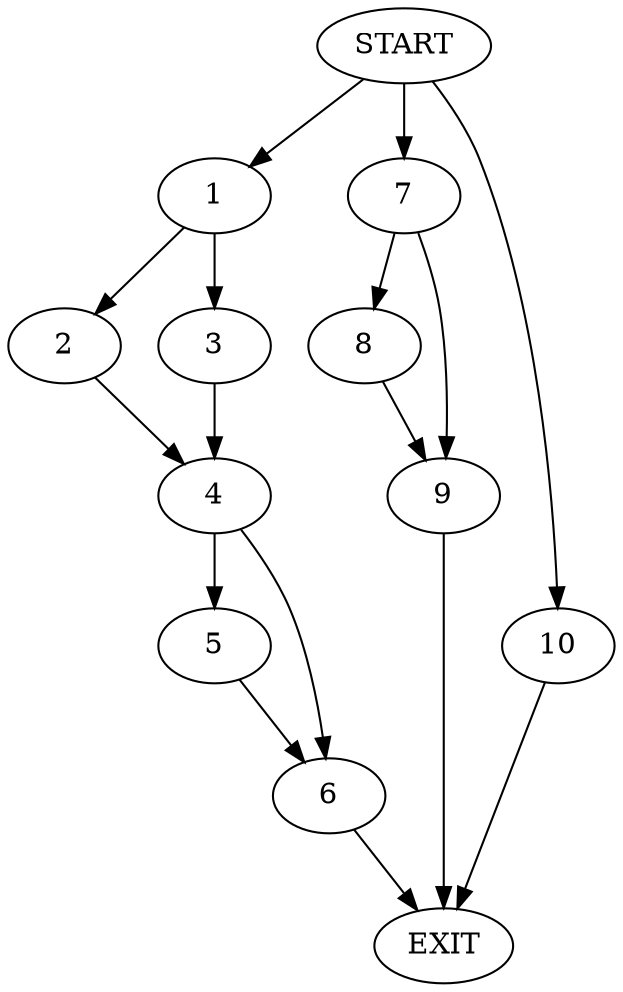 digraph {
0 [label="START"]
11 [label="EXIT"]
0 -> 1
1 -> 2
1 -> 3
2 -> 4
3 -> 4
4 -> 5
4 -> 6
6 -> 11
5 -> 6
0 -> 7
7 -> 8
7 -> 9
8 -> 9
9 -> 11
0 -> 10
10 -> 11
}
